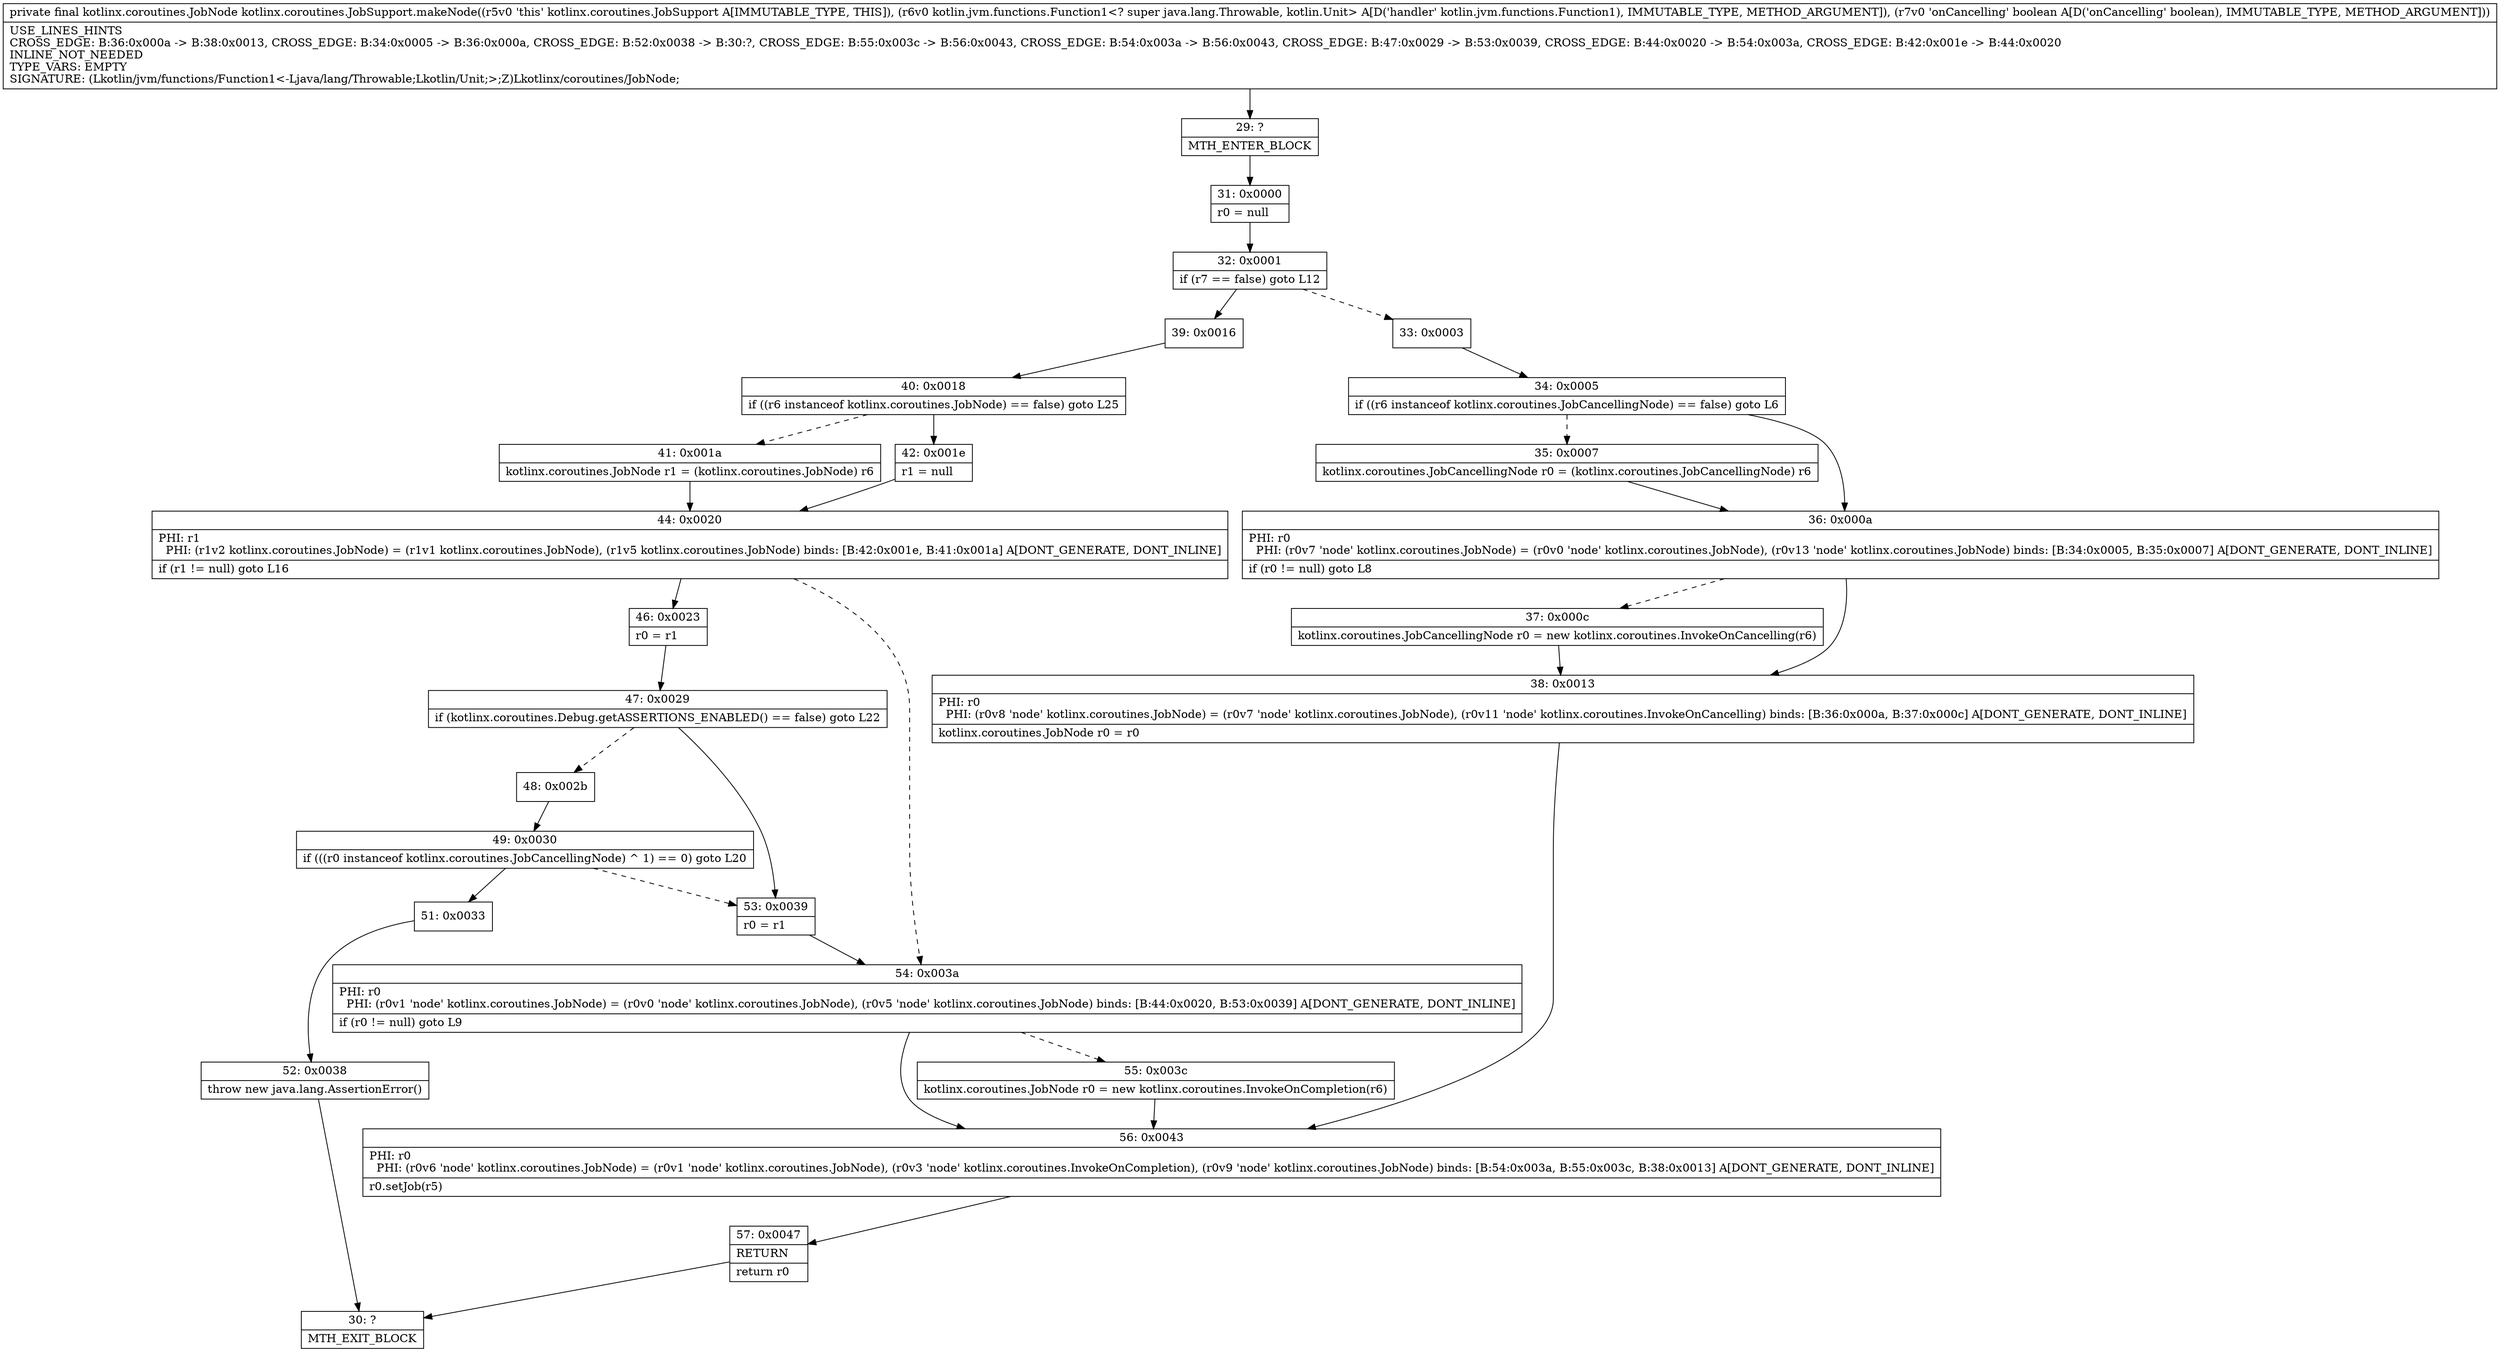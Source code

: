 digraph "CFG forkotlinx.coroutines.JobSupport.makeNode(Lkotlin\/jvm\/functions\/Function1;Z)Lkotlinx\/coroutines\/JobNode;" {
Node_29 [shape=record,label="{29\:\ ?|MTH_ENTER_BLOCK\l}"];
Node_31 [shape=record,label="{31\:\ 0x0000|r0 = null\l}"];
Node_32 [shape=record,label="{32\:\ 0x0001|if (r7 == false) goto L12\l}"];
Node_33 [shape=record,label="{33\:\ 0x0003}"];
Node_34 [shape=record,label="{34\:\ 0x0005|if ((r6 instanceof kotlinx.coroutines.JobCancellingNode) == false) goto L6\l}"];
Node_35 [shape=record,label="{35\:\ 0x0007|kotlinx.coroutines.JobCancellingNode r0 = (kotlinx.coroutines.JobCancellingNode) r6\l}"];
Node_36 [shape=record,label="{36\:\ 0x000a|PHI: r0 \l  PHI: (r0v7 'node' kotlinx.coroutines.JobNode) = (r0v0 'node' kotlinx.coroutines.JobNode), (r0v13 'node' kotlinx.coroutines.JobNode) binds: [B:34:0x0005, B:35:0x0007] A[DONT_GENERATE, DONT_INLINE]\l|if (r0 != null) goto L8\l}"];
Node_37 [shape=record,label="{37\:\ 0x000c|kotlinx.coroutines.JobCancellingNode r0 = new kotlinx.coroutines.InvokeOnCancelling(r6)\l}"];
Node_38 [shape=record,label="{38\:\ 0x0013|PHI: r0 \l  PHI: (r0v8 'node' kotlinx.coroutines.JobNode) = (r0v7 'node' kotlinx.coroutines.JobNode), (r0v11 'node' kotlinx.coroutines.InvokeOnCancelling) binds: [B:36:0x000a, B:37:0x000c] A[DONT_GENERATE, DONT_INLINE]\l|kotlinx.coroutines.JobNode r0 = r0\l}"];
Node_56 [shape=record,label="{56\:\ 0x0043|PHI: r0 \l  PHI: (r0v6 'node' kotlinx.coroutines.JobNode) = (r0v1 'node' kotlinx.coroutines.JobNode), (r0v3 'node' kotlinx.coroutines.InvokeOnCompletion), (r0v9 'node' kotlinx.coroutines.JobNode) binds: [B:54:0x003a, B:55:0x003c, B:38:0x0013] A[DONT_GENERATE, DONT_INLINE]\l|r0.setJob(r5)\l}"];
Node_57 [shape=record,label="{57\:\ 0x0047|RETURN\l|return r0\l}"];
Node_30 [shape=record,label="{30\:\ ?|MTH_EXIT_BLOCK\l}"];
Node_39 [shape=record,label="{39\:\ 0x0016}"];
Node_40 [shape=record,label="{40\:\ 0x0018|if ((r6 instanceof kotlinx.coroutines.JobNode) == false) goto L25\l}"];
Node_41 [shape=record,label="{41\:\ 0x001a|kotlinx.coroutines.JobNode r1 = (kotlinx.coroutines.JobNode) r6\l}"];
Node_44 [shape=record,label="{44\:\ 0x0020|PHI: r1 \l  PHI: (r1v2 kotlinx.coroutines.JobNode) = (r1v1 kotlinx.coroutines.JobNode), (r1v5 kotlinx.coroutines.JobNode) binds: [B:42:0x001e, B:41:0x001a] A[DONT_GENERATE, DONT_INLINE]\l|if (r1 != null) goto L16\l}"];
Node_46 [shape=record,label="{46\:\ 0x0023|r0 = r1\l}"];
Node_47 [shape=record,label="{47\:\ 0x0029|if (kotlinx.coroutines.Debug.getASSERTIONS_ENABLED() == false) goto L22\l}"];
Node_48 [shape=record,label="{48\:\ 0x002b}"];
Node_49 [shape=record,label="{49\:\ 0x0030|if (((r0 instanceof kotlinx.coroutines.JobCancellingNode) ^ 1) == 0) goto L20\l}"];
Node_51 [shape=record,label="{51\:\ 0x0033}"];
Node_52 [shape=record,label="{52\:\ 0x0038|throw new java.lang.AssertionError()\l}"];
Node_53 [shape=record,label="{53\:\ 0x0039|r0 = r1\l}"];
Node_54 [shape=record,label="{54\:\ 0x003a|PHI: r0 \l  PHI: (r0v1 'node' kotlinx.coroutines.JobNode) = (r0v0 'node' kotlinx.coroutines.JobNode), (r0v5 'node' kotlinx.coroutines.JobNode) binds: [B:44:0x0020, B:53:0x0039] A[DONT_GENERATE, DONT_INLINE]\l|if (r0 != null) goto L9\l}"];
Node_55 [shape=record,label="{55\:\ 0x003c|kotlinx.coroutines.JobNode r0 = new kotlinx.coroutines.InvokeOnCompletion(r6)\l}"];
Node_42 [shape=record,label="{42\:\ 0x001e|r1 = null\l}"];
MethodNode[shape=record,label="{private final kotlinx.coroutines.JobNode kotlinx.coroutines.JobSupport.makeNode((r5v0 'this' kotlinx.coroutines.JobSupport A[IMMUTABLE_TYPE, THIS]), (r6v0 kotlin.jvm.functions.Function1\<? super java.lang.Throwable, kotlin.Unit\> A[D('handler' kotlin.jvm.functions.Function1), IMMUTABLE_TYPE, METHOD_ARGUMENT]), (r7v0 'onCancelling' boolean A[D('onCancelling' boolean), IMMUTABLE_TYPE, METHOD_ARGUMENT]))  | USE_LINES_HINTS\lCROSS_EDGE: B:36:0x000a \-\> B:38:0x0013, CROSS_EDGE: B:34:0x0005 \-\> B:36:0x000a, CROSS_EDGE: B:52:0x0038 \-\> B:30:?, CROSS_EDGE: B:55:0x003c \-\> B:56:0x0043, CROSS_EDGE: B:54:0x003a \-\> B:56:0x0043, CROSS_EDGE: B:47:0x0029 \-\> B:53:0x0039, CROSS_EDGE: B:44:0x0020 \-\> B:54:0x003a, CROSS_EDGE: B:42:0x001e \-\> B:44:0x0020\lINLINE_NOT_NEEDED\lTYPE_VARS: EMPTY\lSIGNATURE: (Lkotlin\/jvm\/functions\/Function1\<\-Ljava\/lang\/Throwable;Lkotlin\/Unit;\>;Z)Lkotlinx\/coroutines\/JobNode;\l}"];
MethodNode -> Node_29;Node_29 -> Node_31;
Node_31 -> Node_32;
Node_32 -> Node_33[style=dashed];
Node_32 -> Node_39;
Node_33 -> Node_34;
Node_34 -> Node_35[style=dashed];
Node_34 -> Node_36;
Node_35 -> Node_36;
Node_36 -> Node_37[style=dashed];
Node_36 -> Node_38;
Node_37 -> Node_38;
Node_38 -> Node_56;
Node_56 -> Node_57;
Node_57 -> Node_30;
Node_39 -> Node_40;
Node_40 -> Node_41[style=dashed];
Node_40 -> Node_42;
Node_41 -> Node_44;
Node_44 -> Node_46;
Node_44 -> Node_54[style=dashed];
Node_46 -> Node_47;
Node_47 -> Node_48[style=dashed];
Node_47 -> Node_53;
Node_48 -> Node_49;
Node_49 -> Node_51;
Node_49 -> Node_53[style=dashed];
Node_51 -> Node_52;
Node_52 -> Node_30;
Node_53 -> Node_54;
Node_54 -> Node_55[style=dashed];
Node_54 -> Node_56;
Node_55 -> Node_56;
Node_42 -> Node_44;
}

